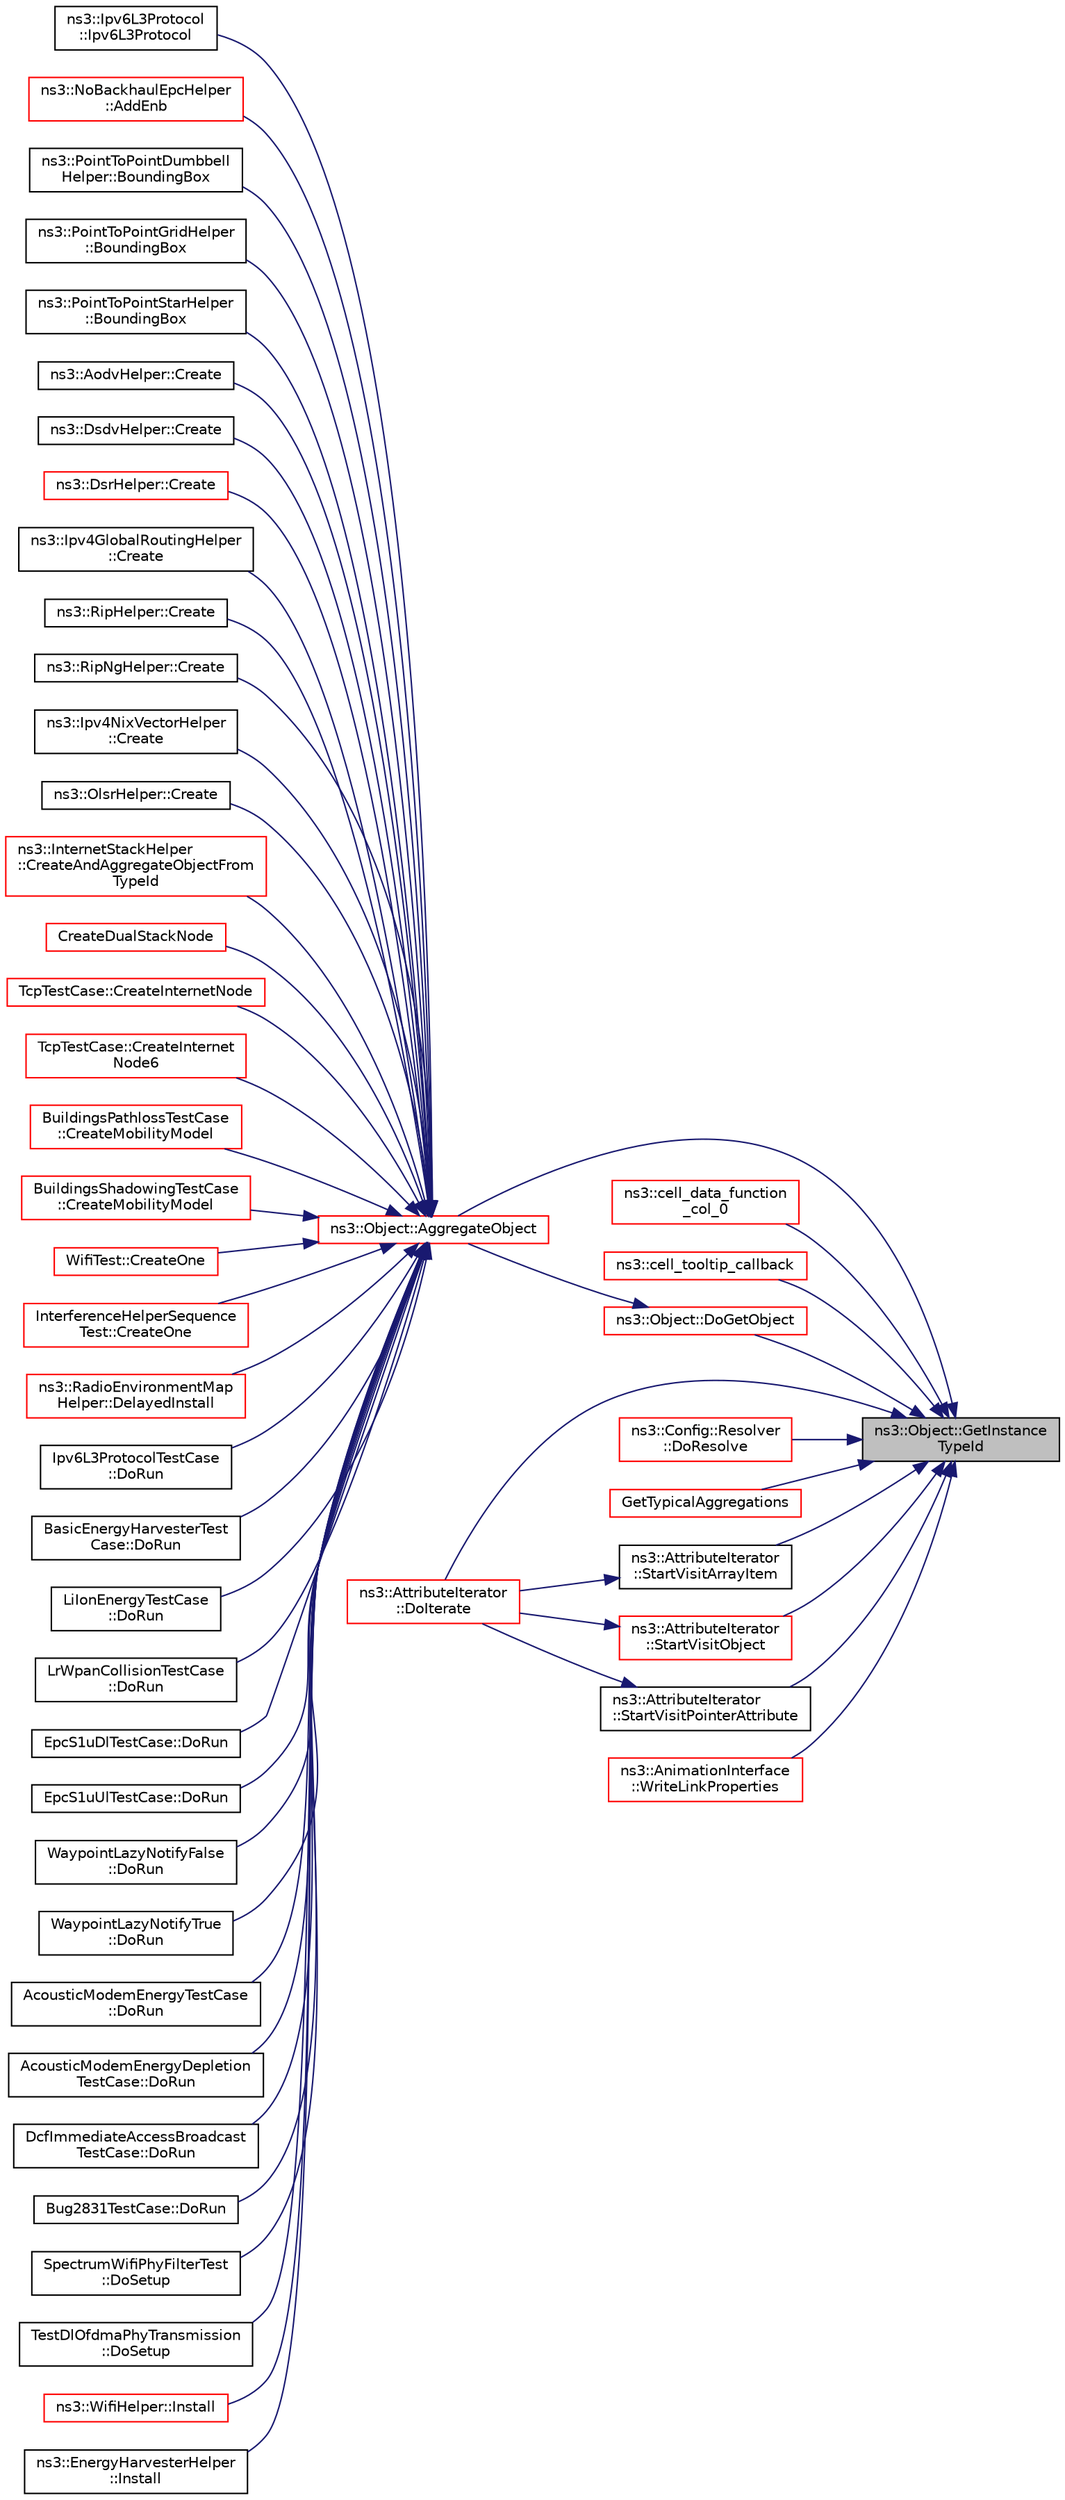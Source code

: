 digraph "ns3::Object::GetInstanceTypeId"
{
 // LATEX_PDF_SIZE
  edge [fontname="Helvetica",fontsize="10",labelfontname="Helvetica",labelfontsize="10"];
  node [fontname="Helvetica",fontsize="10",shape=record];
  rankdir="RL";
  Node1 [label="ns3::Object::GetInstance\lTypeId",height=0.2,width=0.4,color="black", fillcolor="grey75", style="filled", fontcolor="black",tooltip="Get the most derived TypeId for this Object."];
  Node1 -> Node2 [dir="back",color="midnightblue",fontsize="10",style="solid",fontname="Helvetica"];
  Node2 [label="ns3::Object::AggregateObject",height=0.2,width=0.4,color="red", fillcolor="white", style="filled",URL="$classns3_1_1_object.html#a79dd435d300f3deca814553f561a2922",tooltip="Aggregate two Objects together."];
  Node2 -> Node3 [dir="back",color="midnightblue",fontsize="10",style="solid",fontname="Helvetica"];
  Node3 [label="ns3::Ipv6L3Protocol\l::Ipv6L3Protocol",height=0.2,width=0.4,color="black", fillcolor="white", style="filled",URL="$classns3_1_1_ipv6_l3_protocol.html#aed69fbc6c2eca9a88dfb50f12b419902",tooltip="Constructor."];
  Node2 -> Node4 [dir="back",color="midnightblue",fontsize="10",style="solid",fontname="Helvetica"];
  Node4 [label="ns3::NoBackhaulEpcHelper\l::AddEnb",height=0.2,width=0.4,color="red", fillcolor="white", style="filled",URL="$classns3_1_1_no_backhaul_epc_helper.html#aa1cdaed2fa4b5f0683c30b6090b37540",tooltip="Add an eNB to the EPC."];
  Node2 -> Node9 [dir="back",color="midnightblue",fontsize="10",style="solid",fontname="Helvetica"];
  Node9 [label="ns3::PointToPointDumbbell\lHelper::BoundingBox",height=0.2,width=0.4,color="black", fillcolor="white", style="filled",URL="$classns3_1_1_point_to_point_dumbbell_helper.html#ac1efd7a81e9f99e1e6af211039408af3",tooltip="Sets up the node canvas locations for every node in the dumbbell."];
  Node2 -> Node10 [dir="back",color="midnightblue",fontsize="10",style="solid",fontname="Helvetica"];
  Node10 [label="ns3::PointToPointGridHelper\l::BoundingBox",height=0.2,width=0.4,color="black", fillcolor="white", style="filled",URL="$classns3_1_1_point_to_point_grid_helper.html#a82af43032d0e92c3dc5b259d0f800961",tooltip="Sets up the node canvas locations for every node in the grid."];
  Node2 -> Node11 [dir="back",color="midnightblue",fontsize="10",style="solid",fontname="Helvetica"];
  Node11 [label="ns3::PointToPointStarHelper\l::BoundingBox",height=0.2,width=0.4,color="black", fillcolor="white", style="filled",URL="$classns3_1_1_point_to_point_star_helper.html#ac7a841f46083a95cd087374bce5fe7c2",tooltip="Sets up the node canvas locations for every node in the star."];
  Node2 -> Node12 [dir="back",color="midnightblue",fontsize="10",style="solid",fontname="Helvetica"];
  Node12 [label="ns3::AodvHelper::Create",height=0.2,width=0.4,color="black", fillcolor="white", style="filled",URL="$classns3_1_1_aodv_helper.html#a1f624a953eb5bfba491cd7cbd64d4594",tooltip=" "];
  Node2 -> Node13 [dir="back",color="midnightblue",fontsize="10",style="solid",fontname="Helvetica"];
  Node13 [label="ns3::DsdvHelper::Create",height=0.2,width=0.4,color="black", fillcolor="white", style="filled",URL="$classns3_1_1_dsdv_helper.html#a2eed31b62087f494f3556c55a84813de",tooltip=" "];
  Node2 -> Node14 [dir="back",color="midnightblue",fontsize="10",style="solid",fontname="Helvetica"];
  Node14 [label="ns3::DsrHelper::Create",height=0.2,width=0.4,color="red", fillcolor="white", style="filled",URL="$classns3_1_1_dsr_helper.html#a5407c2c8ea4197b6a695fd53621fdd31",tooltip=" "];
  Node2 -> Node16 [dir="back",color="midnightblue",fontsize="10",style="solid",fontname="Helvetica"];
  Node16 [label="ns3::Ipv4GlobalRoutingHelper\l::Create",height=0.2,width=0.4,color="black", fillcolor="white", style="filled",URL="$classns3_1_1_ipv4_global_routing_helper.html#a29fa51cc5c4ccbbb44f09cf032d5bd89",tooltip=" "];
  Node2 -> Node17 [dir="back",color="midnightblue",fontsize="10",style="solid",fontname="Helvetica"];
  Node17 [label="ns3::RipHelper::Create",height=0.2,width=0.4,color="black", fillcolor="white", style="filled",URL="$classns3_1_1_rip_helper.html#ae6831e42fc7de456c95f5ce334486805",tooltip=" "];
  Node2 -> Node18 [dir="back",color="midnightblue",fontsize="10",style="solid",fontname="Helvetica"];
  Node18 [label="ns3::RipNgHelper::Create",height=0.2,width=0.4,color="black", fillcolor="white", style="filled",URL="$classns3_1_1_rip_ng_helper.html#a9ed079b76d48ffc79c2e8797ff197c8e",tooltip=" "];
  Node2 -> Node19 [dir="back",color="midnightblue",fontsize="10",style="solid",fontname="Helvetica"];
  Node19 [label="ns3::Ipv4NixVectorHelper\l::Create",height=0.2,width=0.4,color="black", fillcolor="white", style="filled",URL="$classns3_1_1_ipv4_nix_vector_helper.html#adace7e160af227688815fda9fa8987ff",tooltip=" "];
  Node2 -> Node20 [dir="back",color="midnightblue",fontsize="10",style="solid",fontname="Helvetica"];
  Node20 [label="ns3::OlsrHelper::Create",height=0.2,width=0.4,color="black", fillcolor="white", style="filled",URL="$classns3_1_1_olsr_helper.html#a0062126ad6b4ff7c725b51da13cd7172",tooltip=" "];
  Node2 -> Node21 [dir="back",color="midnightblue",fontsize="10",style="solid",fontname="Helvetica"];
  Node21 [label="ns3::InternetStackHelper\l::CreateAndAggregateObjectFrom\lTypeId",height=0.2,width=0.4,color="red", fillcolor="white", style="filled",URL="$classns3_1_1_internet_stack_helper.html#a6605ba9c1bbfdf9ebe09c5dbcfce2451",tooltip="create an object from its TypeId and aggregates it to the node"];
  Node2 -> Node23 [dir="back",color="midnightblue",fontsize="10",style="solid",fontname="Helvetica"];
  Node23 [label="CreateDualStackNode",height=0.2,width=0.4,color="red", fillcolor="white", style="filled",URL="$ipv6-dual-stack-test-suite_8cc.html#a27cadab775ef9861b30e3ad79a3e3214",tooltip=" "];
  Node2 -> Node26 [dir="back",color="midnightblue",fontsize="10",style="solid",fontname="Helvetica"];
  Node26 [label="TcpTestCase::CreateInternetNode",height=0.2,width=0.4,color="red", fillcolor="white", style="filled",URL="$class_tcp_test_case.html#aa2bee178327783b9acb07d7351e1dcdf",tooltip="Create a node with the Internet stack (IPv4 version)."];
  Node2 -> Node29 [dir="back",color="midnightblue",fontsize="10",style="solid",fontname="Helvetica"];
  Node29 [label="TcpTestCase::CreateInternet\lNode6",height=0.2,width=0.4,color="red", fillcolor="white", style="filled",URL="$class_tcp_test_case.html#a45d4f2a1d4a2f311c529469bdc9dfe00",tooltip="Create a node with the Internet stack (IPv6 version)."];
  Node2 -> Node31 [dir="back",color="midnightblue",fontsize="10",style="solid",fontname="Helvetica"];
  Node31 [label="BuildingsPathlossTestCase\l::CreateMobilityModel",height=0.2,width=0.4,color="red", fillcolor="white", style="filled",URL="$class_buildings_pathloss_test_case.html#a22b970340b20ac349830e21a7b6abc6f",tooltip=" "];
  Node2 -> Node33 [dir="back",color="midnightblue",fontsize="10",style="solid",fontname="Helvetica"];
  Node33 [label="BuildingsShadowingTestCase\l::CreateMobilityModel",height=0.2,width=0.4,color="red", fillcolor="white", style="filled",URL="$class_buildings_shadowing_test_case.html#a43039af62f5ba963a7132f8f1cafe5e1",tooltip=" "];
  Node2 -> Node35 [dir="back",color="midnightblue",fontsize="10",style="solid",fontname="Helvetica"];
  Node35 [label="WifiTest::CreateOne",height=0.2,width=0.4,color="red", fillcolor="white", style="filled",URL="$class_wifi_test.html#a212be82b387f5446375a45ccbac3561e",tooltip="Create one function."];
  Node2 -> Node38 [dir="back",color="midnightblue",fontsize="10",style="solid",fontname="Helvetica"];
  Node38 [label="InterferenceHelperSequence\lTest::CreateOne",height=0.2,width=0.4,color="red", fillcolor="white", style="filled",URL="$class_interference_helper_sequence_test.html#aaf6b2c6dc1b1c6abf0743b018e78544a",tooltip="Create one function."];
  Node2 -> Node40 [dir="back",color="midnightblue",fontsize="10",style="solid",fontname="Helvetica"];
  Node40 [label="ns3::RadioEnvironmentMap\lHelper::DelayedInstall",height=0.2,width=0.4,color="red", fillcolor="white", style="filled",URL="$classns3_1_1_radio_environment_map_helper.html#ab8591d08fcb179f5ba004d05feded580",tooltip="Scheduled by Install() to perform the actual generation of map."];
  Node2 -> Node42 [dir="back",color="midnightblue",fontsize="10",style="solid",fontname="Helvetica"];
  Node42 [label="Ipv6L3ProtocolTestCase\l::DoRun",height=0.2,width=0.4,color="black", fillcolor="white", style="filled",URL="$class_ipv6_l3_protocol_test_case.html#ac052c03e25689da8fed383146b988a7e",tooltip="Implementation to actually run this TestCase."];
  Node2 -> Node43 [dir="back",color="midnightblue",fontsize="10",style="solid",fontname="Helvetica"];
  Node43 [label="BasicEnergyHarvesterTest\lCase::DoRun",height=0.2,width=0.4,color="black", fillcolor="white", style="filled",URL="$class_basic_energy_harvester_test_case.html#a0ccc441de009ad419be183aae7398576",tooltip="Implementation to actually run this TestCase."];
  Node2 -> Node44 [dir="back",color="midnightblue",fontsize="10",style="solid",fontname="Helvetica"];
  Node44 [label="LiIonEnergyTestCase\l::DoRun",height=0.2,width=0.4,color="black", fillcolor="white", style="filled",URL="$class_li_ion_energy_test_case.html#aaf5ee6f6a93fc67f4c12796570e3fa7a",tooltip="Implementation to actually run this TestCase."];
  Node2 -> Node45 [dir="back",color="midnightblue",fontsize="10",style="solid",fontname="Helvetica"];
  Node45 [label="LrWpanCollisionTestCase\l::DoRun",height=0.2,width=0.4,color="black", fillcolor="white", style="filled",URL="$class_lr_wpan_collision_test_case.html#adc8f2378868d9eb3aba9b538897d85d2",tooltip="Implementation to actually run this TestCase."];
  Node2 -> Node7 [dir="back",color="midnightblue",fontsize="10",style="solid",fontname="Helvetica"];
  Node7 [label="EpcS1uDlTestCase::DoRun",height=0.2,width=0.4,color="black", fillcolor="white", style="filled",URL="$class_epc_s1u_dl_test_case.html#a2ac9313672e6c5e2a5a33f98a77ffec2",tooltip="Implementation to actually run this TestCase."];
  Node2 -> Node8 [dir="back",color="midnightblue",fontsize="10",style="solid",fontname="Helvetica"];
  Node8 [label="EpcS1uUlTestCase::DoRun",height=0.2,width=0.4,color="black", fillcolor="white", style="filled",URL="$class_epc_s1u_ul_test_case.html#a6fa27997312de46d9b0f3ab2221a24fa",tooltip="Implementation to actually run this TestCase."];
  Node2 -> Node46 [dir="back",color="midnightblue",fontsize="10",style="solid",fontname="Helvetica"];
  Node46 [label="WaypointLazyNotifyFalse\l::DoRun",height=0.2,width=0.4,color="black", fillcolor="white", style="filled",URL="$class_waypoint_lazy_notify_false.html#a83d1c83370519f71e39183cfe3450b20",tooltip="Implementation to actually run this TestCase."];
  Node2 -> Node47 [dir="back",color="midnightblue",fontsize="10",style="solid",fontname="Helvetica"];
  Node47 [label="WaypointLazyNotifyTrue\l::DoRun",height=0.2,width=0.4,color="black", fillcolor="white", style="filled",URL="$class_waypoint_lazy_notify_true.html#a196fb0fa4ee5bfae48e7edb38c5d107e",tooltip="Implementation to actually run this TestCase."];
  Node2 -> Node48 [dir="back",color="midnightblue",fontsize="10",style="solid",fontname="Helvetica"];
  Node48 [label="AcousticModemEnergyTestCase\l::DoRun",height=0.2,width=0.4,color="black", fillcolor="white", style="filled",URL="$class_acoustic_modem_energy_test_case.html#a80af809d98008abfde814665ff5a3257",tooltip="Implementation to actually run this TestCase."];
  Node2 -> Node49 [dir="back",color="midnightblue",fontsize="10",style="solid",fontname="Helvetica"];
  Node49 [label="AcousticModemEnergyDepletion\lTestCase::DoRun",height=0.2,width=0.4,color="black", fillcolor="white", style="filled",URL="$class_acoustic_modem_energy_depletion_test_case.html#a36ddefb587ebfbbcbfe60d0bdbc4de91",tooltip="Implementation to actually run this TestCase."];
  Node2 -> Node50 [dir="back",color="midnightblue",fontsize="10",style="solid",fontname="Helvetica"];
  Node50 [label="DcfImmediateAccessBroadcast\lTestCase::DoRun",height=0.2,width=0.4,color="black", fillcolor="white", style="filled",URL="$class_dcf_immediate_access_broadcast_test_case.html#a60a5b36d456c0c144d85a9be722c1663",tooltip="Implementation to actually run this TestCase."];
  Node2 -> Node51 [dir="back",color="midnightblue",fontsize="10",style="solid",fontname="Helvetica"];
  Node51 [label="Bug2831TestCase::DoRun",height=0.2,width=0.4,color="black", fillcolor="white", style="filled",URL="$class_bug2831_test_case.html#a1e757e45f4ad6bcbe78350e85e6ff5c7",tooltip="Implementation to actually run this TestCase."];
  Node2 -> Node52 [dir="back",color="midnightblue",fontsize="10",style="solid",fontname="Helvetica"];
  Node52 [label="SpectrumWifiPhyFilterTest\l::DoSetup",height=0.2,width=0.4,color="black", fillcolor="white", style="filled",URL="$class_spectrum_wifi_phy_filter_test.html#a4110bf1d99665605fbb298a7bceaae22",tooltip="Implementation to do any local setup required for this TestCase."];
  Node2 -> Node53 [dir="back",color="midnightblue",fontsize="10",style="solid",fontname="Helvetica"];
  Node53 [label="TestDlOfdmaPhyTransmission\l::DoSetup",height=0.2,width=0.4,color="black", fillcolor="white", style="filled",URL="$class_test_dl_ofdma_phy_transmission.html#a49d57216ff08635abb5981b5a0e0fdd3",tooltip="Implementation to do any local setup required for this TestCase."];
  Node2 -> Node54 [dir="back",color="midnightblue",fontsize="10",style="solid",fontname="Helvetica"];
  Node54 [label="ns3::WifiHelper::Install",height=0.2,width=0.4,color="red", fillcolor="white", style="filled",URL="$classns3_1_1_wifi_helper.html#acf88c2d3f0721a1023794fb60502a9d6",tooltip=" "];
  Node2 -> Node61 [dir="back",color="midnightblue",fontsize="10",style="solid",fontname="Helvetica"];
  Node61 [label="ns3::EnergyHarvesterHelper\l::Install",height=0.2,width=0.4,color="black", fillcolor="white", style="filled",URL="$classns3_1_1_energy_harvester_helper.html#a2577f5e0cb99cac42651b9ca8bc016af",tooltip=" "];
  Node1 -> Node88 [dir="back",color="midnightblue",fontsize="10",style="solid",fontname="Helvetica"];
  Node88 [label="ns3::cell_data_function\l_col_0",height=0.2,width=0.4,color="red", fillcolor="white", style="filled",URL="$namespacens3.html#abf373e954479aa3a2ba07d811d802311",tooltip="This function includes the name of the object, pointer, vector or vector item in the first column."];
  Node1 -> Node91 [dir="back",color="midnightblue",fontsize="10",style="solid",fontname="Helvetica"];
  Node91 [label="ns3::cell_tooltip_callback",height=0.2,width=0.4,color="red", fillcolor="white", style="filled",URL="$namespacens3.html#a0b4dc016823f5ae857205ca40e91cc56",tooltip="This function displays the tooltip for an object, pointer, vector item or an attribute."];
  Node1 -> Node92 [dir="back",color="midnightblue",fontsize="10",style="solid",fontname="Helvetica"];
  Node92 [label="ns3::Object::DoGetObject",height=0.2,width=0.4,color="red", fillcolor="white", style="filled",URL="$classns3_1_1_object.html#a7c009975f7c0994cb47a69f713745e0a",tooltip="Find an Object of TypeId tid in the aggregates of this Object."];
  Node92 -> Node2 [dir="back",color="midnightblue",fontsize="10",style="solid",fontname="Helvetica"];
  Node1 -> Node777 [dir="back",color="midnightblue",fontsize="10",style="solid",fontname="Helvetica"];
  Node777 [label="ns3::AttributeIterator\l::DoIterate",height=0.2,width=0.4,color="red", fillcolor="white", style="filled",URL="$classns3_1_1_attribute_iterator.html#a01259d50f232e21c9c605547e26b34bb",tooltip="Perform the iteration."];
  Node1 -> Node327 [dir="back",color="midnightblue",fontsize="10",style="solid",fontname="Helvetica"];
  Node327 [label="ns3::Config::Resolver\l::DoResolve",height=0.2,width=0.4,color="red", fillcolor="white", style="filled",URL="$classns3_1_1_config_1_1_resolver.html#a9a11800bcd8194622703c5cd154ba792",tooltip="Parse the next element in the Config path."];
  Node1 -> Node780 [dir="back",color="midnightblue",fontsize="10",style="solid",fontname="Helvetica"];
  Node780 [label="GetTypicalAggregations",height=0.2,width=0.4,color="red", fillcolor="white", style="filled",URL="$print-introspected-doxygen_8cc.html#a02fe4c3d27a24ec2f788eae2631c09bb",tooltip="Register aggregation relationships that are not automatically detected by this introspection program."];
  Node1 -> Node787 [dir="back",color="midnightblue",fontsize="10",style="solid",fontname="Helvetica"];
  Node787 [label="ns3::AttributeIterator\l::StartVisitArrayItem",height=0.2,width=0.4,color="black", fillcolor="white", style="filled",URL="$classns3_1_1_attribute_iterator.html#aa437c2c642c6541b01cf7abcfe92dcaf",tooltip="Start to visit the object found in the input array at the provided index."];
  Node787 -> Node777 [dir="back",color="midnightblue",fontsize="10",style="solid",fontname="Helvetica"];
  Node1 -> Node788 [dir="back",color="midnightblue",fontsize="10",style="solid",fontname="Helvetica"];
  Node788 [label="ns3::AttributeIterator\l::StartVisitObject",height=0.2,width=0.4,color="red", fillcolor="white", style="filled",URL="$classns3_1_1_attribute_iterator.html#a2702b2e4a022569d53ed28d263631d39",tooltip="Start to visit an object to visit its attributes."];
  Node788 -> Node777 [dir="back",color="midnightblue",fontsize="10",style="solid",fontname="Helvetica"];
  Node1 -> Node789 [dir="back",color="midnightblue",fontsize="10",style="solid",fontname="Helvetica"];
  Node789 [label="ns3::AttributeIterator\l::StartVisitPointerAttribute",height=0.2,width=0.4,color="black", fillcolor="white", style="filled",URL="$classns3_1_1_attribute_iterator.html#ae64fc62245f72c257ef7d5b8e1f8caea",tooltip="Visit the attribute of type ns3::PointerValue, with the provided name, found on the object pointed to..."];
  Node789 -> Node777 [dir="back",color="midnightblue",fontsize="10",style="solid",fontname="Helvetica"];
  Node1 -> Node538 [dir="back",color="midnightblue",fontsize="10",style="solid",fontname="Helvetica"];
  Node538 [label="ns3::AnimationInterface\l::WriteLinkProperties",height=0.2,width=0.4,color="red", fillcolor="white", style="filled",URL="$classns3_1_1_animation_interface.html#a458296bfceb6bd8b53b4c9bf38b5fdc7",tooltip="Write link properties function."];
}
